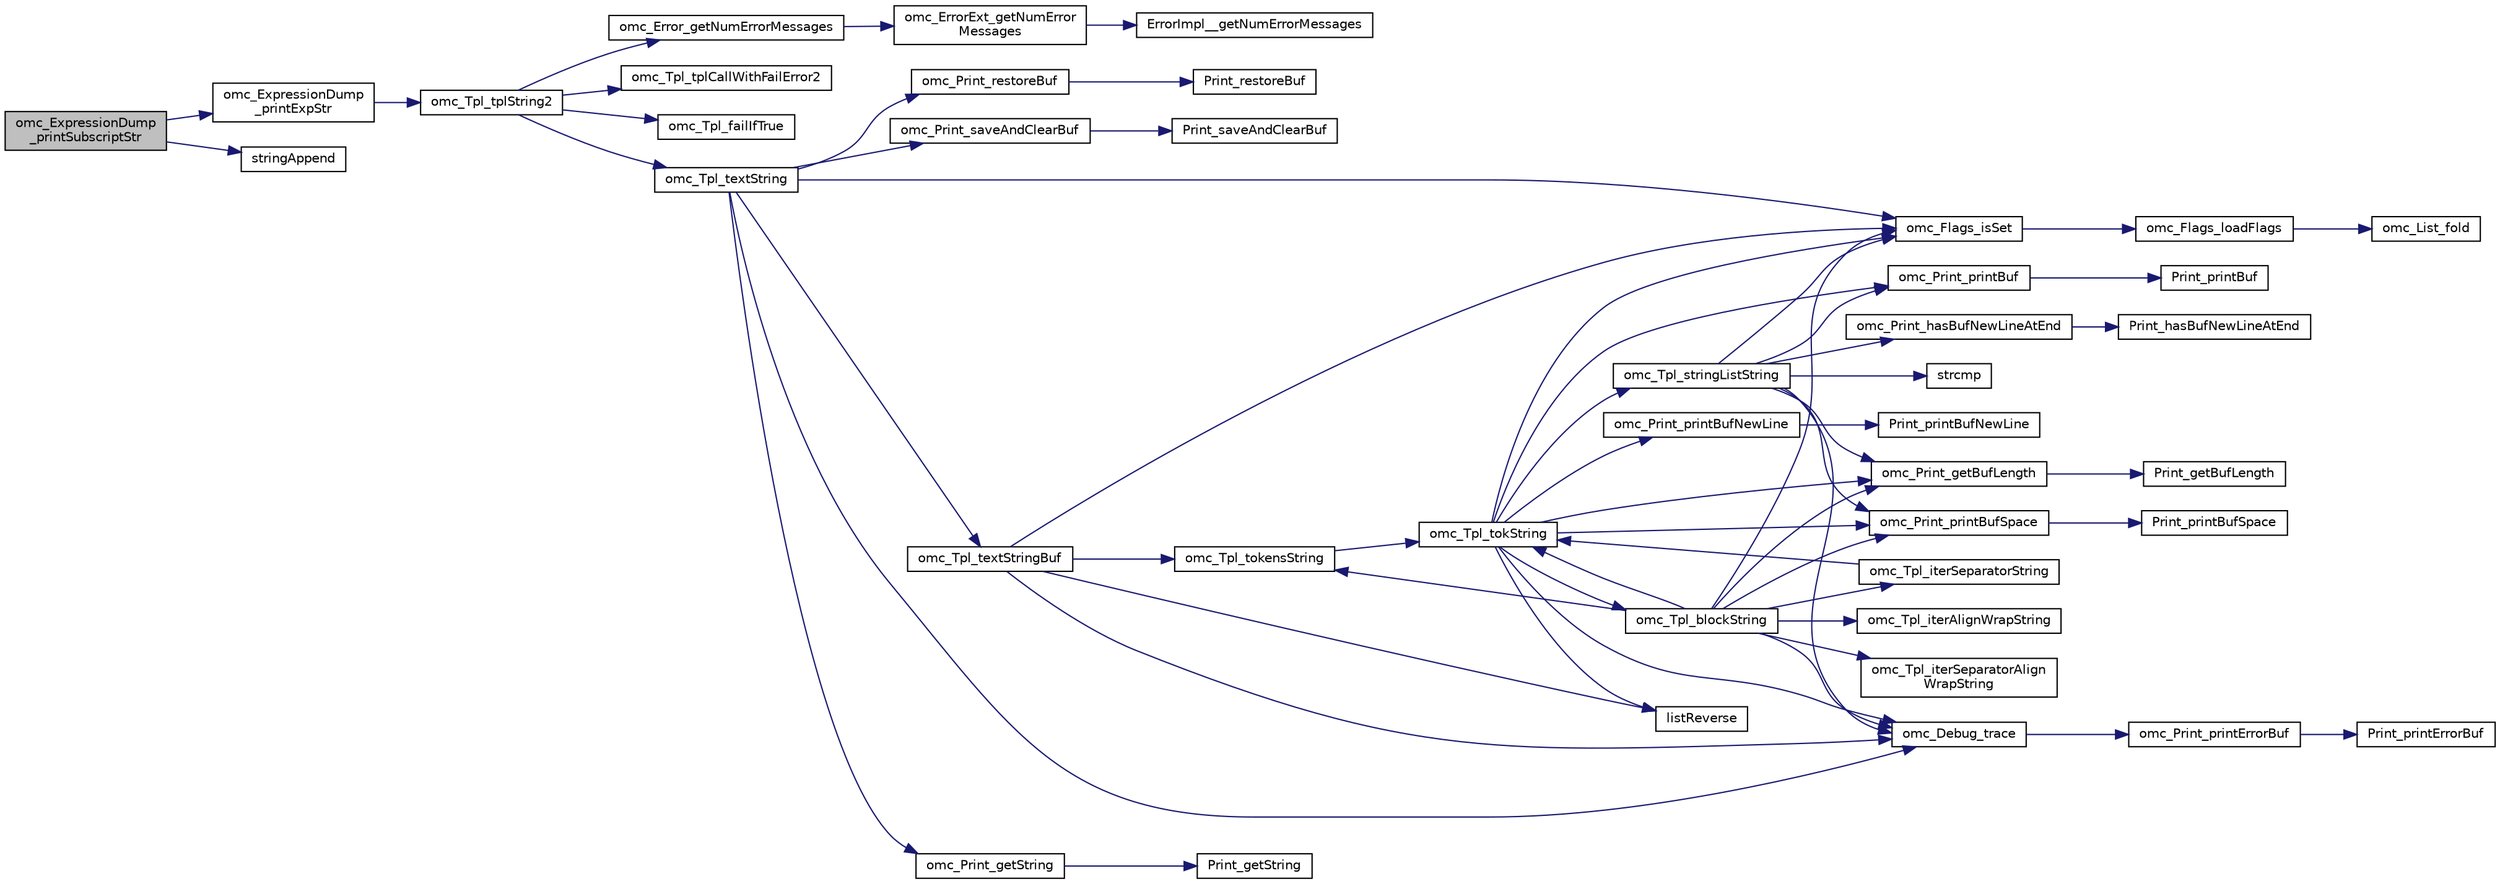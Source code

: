 digraph "omc_ExpressionDump_printSubscriptStr"
{
  edge [fontname="Helvetica",fontsize="10",labelfontname="Helvetica",labelfontsize="10"];
  node [fontname="Helvetica",fontsize="10",shape=record];
  rankdir="LR";
  Node12393 [label="omc_ExpressionDump\l_printSubscriptStr",height=0.2,width=0.4,color="black", fillcolor="grey75", style="filled", fontcolor="black"];
  Node12393 -> Node12394 [color="midnightblue",fontsize="10",style="solid",fontname="Helvetica"];
  Node12394 [label="omc_ExpressionDump\l_printExpStr",height=0.2,width=0.4,color="black", fillcolor="white", style="filled",URL="$d8/d16/_expression_dump_8c.html#ab1b14f2e6c847006a4235d1905bb2637"];
  Node12394 -> Node12395 [color="midnightblue",fontsize="10",style="solid",fontname="Helvetica"];
  Node12395 [label="omc_Tpl_tplString2",height=0.2,width=0.4,color="black", fillcolor="white", style="filled",URL="$d7/d52/_tpl_8c.html#a19e668217f7d6c0b176843e40633cae2"];
  Node12395 -> Node12396 [color="midnightblue",fontsize="10",style="solid",fontname="Helvetica"];
  Node12396 [label="omc_Error_getNumErrorMessages",height=0.2,width=0.4,color="black", fillcolor="white", style="filled",URL="$db/da1/_compiler_2boot_2build_2error_8c.html#a6f9ff3d03e91883492e13af7fbc088ff"];
  Node12396 -> Node12397 [color="midnightblue",fontsize="10",style="solid",fontname="Helvetica"];
  Node12397 [label="omc_ErrorExt_getNumError\lMessages",height=0.2,width=0.4,color="black", fillcolor="white", style="filled",URL="$d4/dce/_error_ext_8c.html#a0195f83af0487b3e7bf35deb4225e582"];
  Node12397 -> Node12398 [color="midnightblue",fontsize="10",style="solid",fontname="Helvetica"];
  Node12398 [label="ErrorImpl__getNumErrorMessages",height=0.2,width=0.4,color="black", fillcolor="white", style="filled",URL="$d1/d40/boot_2build_2_error_ext_8h.html#a1206137921767ad0e49abe96adf7b5e3"];
  Node12395 -> Node12399 [color="midnightblue",fontsize="10",style="solid",fontname="Helvetica"];
  Node12399 [label="omc_Tpl_tplCallWithFailError2",height=0.2,width=0.4,color="black", fillcolor="white", style="filled",URL="$d7/d52/_tpl_8c.html#af79df210cda1bb788fce4ef64cb58a0f"];
  Node12395 -> Node12400 [color="midnightblue",fontsize="10",style="solid",fontname="Helvetica"];
  Node12400 [label="omc_Tpl_failIfTrue",height=0.2,width=0.4,color="black", fillcolor="white", style="filled",URL="$d7/d52/_tpl_8c.html#a4c5af303d93cb4cea7b309b336519c31"];
  Node12395 -> Node12401 [color="midnightblue",fontsize="10",style="solid",fontname="Helvetica"];
  Node12401 [label="omc_Tpl_textString",height=0.2,width=0.4,color="black", fillcolor="white", style="filled",URL="$d7/d52/_tpl_8c.html#a3df7e553e36d815ca12207c1b633f741"];
  Node12401 -> Node12402 [color="midnightblue",fontsize="10",style="solid",fontname="Helvetica"];
  Node12402 [label="omc_Print_saveAndClearBuf",height=0.2,width=0.4,color="black", fillcolor="white", style="filled",URL="$dc/d4a/_print_8c.html#a9be4a7e0fd8ef4d0e9a96b6a7d30129b"];
  Node12402 -> Node12403 [color="midnightblue",fontsize="10",style="solid",fontname="Helvetica"];
  Node12403 [label="Print_saveAndClearBuf",height=0.2,width=0.4,color="black", fillcolor="white", style="filled",URL="$db/def/_print_8h.html#afbd06f69772f11802874118538c5e3cb"];
  Node12401 -> Node12404 [color="midnightblue",fontsize="10",style="solid",fontname="Helvetica"];
  Node12404 [label="omc_Tpl_textStringBuf",height=0.2,width=0.4,color="black", fillcolor="white", style="filled",URL="$d7/d52/_tpl_8c.html#a569b285dc7a7a3d881d4a69ee8857b85"];
  Node12404 -> Node12405 [color="midnightblue",fontsize="10",style="solid",fontname="Helvetica"];
  Node12405 [label="omc_Tpl_tokensString",height=0.2,width=0.4,color="black", fillcolor="white", style="filled",URL="$d7/d52/_tpl_8c.html#a2085a822c35dc488683fbb303c0d6546"];
  Node12405 -> Node12406 [color="midnightblue",fontsize="10",style="solid",fontname="Helvetica"];
  Node12406 [label="omc_Tpl_tokString",height=0.2,width=0.4,color="black", fillcolor="white", style="filled",URL="$d7/d52/_tpl_8c.html#aaad1c380626ef433bd8e0102f48743cf"];
  Node12406 -> Node12407 [color="midnightblue",fontsize="10",style="solid",fontname="Helvetica"];
  Node12407 [label="omc_Print_printBufNewLine",height=0.2,width=0.4,color="black", fillcolor="white", style="filled",URL="$dc/d4a/_print_8c.html#a56936142cb06c2610c5c55a0f0672826"];
  Node12407 -> Node12408 [color="midnightblue",fontsize="10",style="solid",fontname="Helvetica"];
  Node12408 [label="Print_printBufNewLine",height=0.2,width=0.4,color="black", fillcolor="white", style="filled",URL="$db/def/_print_8h.html#a3b18f8c254923287e4e0dc39d5c39a3a"];
  Node12406 -> Node12409 [color="midnightblue",fontsize="10",style="solid",fontname="Helvetica"];
  Node12409 [label="omc_Print_getBufLength",height=0.2,width=0.4,color="black", fillcolor="white", style="filled",URL="$dc/d4a/_print_8c.html#a65cb82b6b1bc6acf3a656ef9978109b2"];
  Node12409 -> Node12410 [color="midnightblue",fontsize="10",style="solid",fontname="Helvetica"];
  Node12410 [label="Print_getBufLength",height=0.2,width=0.4,color="black", fillcolor="white", style="filled",URL="$db/def/_print_8h.html#a512282b99288e8ec6b431e7dee78c76f"];
  Node12406 -> Node12411 [color="midnightblue",fontsize="10",style="solid",fontname="Helvetica"];
  Node12411 [label="omc_Print_printBufSpace",height=0.2,width=0.4,color="black", fillcolor="white", style="filled",URL="$dc/d4a/_print_8c.html#a02aa663c225bece7c208406683415d6f"];
  Node12411 -> Node12412 [color="midnightblue",fontsize="10",style="solid",fontname="Helvetica"];
  Node12412 [label="Print_printBufSpace",height=0.2,width=0.4,color="black", fillcolor="white", style="filled",URL="$db/def/_print_8h.html#a494a05754b95d4ded8cf421fe8799495"];
  Node12406 -> Node12413 [color="midnightblue",fontsize="10",style="solid",fontname="Helvetica"];
  Node12413 [label="omc_Print_printBuf",height=0.2,width=0.4,color="black", fillcolor="white", style="filled",URL="$dc/d4a/_print_8c.html#a0814578dcc1618c6b57729067765170b"];
  Node12413 -> Node12414 [color="midnightblue",fontsize="10",style="solid",fontname="Helvetica"];
  Node12414 [label="Print_printBuf",height=0.2,width=0.4,color="black", fillcolor="white", style="filled",URL="$db/def/_print_8h.html#a4e09b57c2e6549226f6669ca20a3cf07"];
  Node12406 -> Node12415 [color="midnightblue",fontsize="10",style="solid",fontname="Helvetica"];
  Node12415 [label="omc_Tpl_stringListString",height=0.2,width=0.4,color="black", fillcolor="white", style="filled",URL="$d7/d52/_tpl_8c.html#aee284774d669dd515363b1fac8b7086c"];
  Node12415 -> Node12416 [color="midnightblue",fontsize="10",style="solid",fontname="Helvetica"];
  Node12416 [label="strcmp",height=0.2,width=0.4,color="black", fillcolor="white", style="filled",URL="$db/d13/_c_vode_get_8m.html#ab022bbe018438998408fda94a327a547"];
  Node12415 -> Node12409 [color="midnightblue",fontsize="10",style="solid",fontname="Helvetica"];
  Node12415 -> Node12411 [color="midnightblue",fontsize="10",style="solid",fontname="Helvetica"];
  Node12415 -> Node12413 [color="midnightblue",fontsize="10",style="solid",fontname="Helvetica"];
  Node12415 -> Node12417 [color="midnightblue",fontsize="10",style="solid",fontname="Helvetica"];
  Node12417 [label="omc_Print_hasBufNewLineAtEnd",height=0.2,width=0.4,color="black", fillcolor="white", style="filled",URL="$dc/d4a/_print_8c.html#a688e4a253785b1cd5b77e1a52c1a6dca"];
  Node12417 -> Node12418 [color="midnightblue",fontsize="10",style="solid",fontname="Helvetica"];
  Node12418 [label="Print_hasBufNewLineAtEnd",height=0.2,width=0.4,color="black", fillcolor="white", style="filled",URL="$db/def/_print_8h.html#a6941baa09472d7bbc87bec9ba099d164"];
  Node12415 -> Node12419 [color="midnightblue",fontsize="10",style="solid",fontname="Helvetica"];
  Node12419 [label="omc_Flags_isSet",height=0.2,width=0.4,color="black", fillcolor="white", style="filled",URL="$d3/db3/_flags_8c.html#a34e6591659b1578969141a635ff24042"];
  Node12419 -> Node12420 [color="midnightblue",fontsize="10",style="solid",fontname="Helvetica"];
  Node12420 [label="omc_Flags_loadFlags",height=0.2,width=0.4,color="black", fillcolor="white", style="filled",URL="$d3/db3/_flags_8c.html#a760d66f53b65ac257876ca0f6308f09f"];
  Node12420 -> Node12421 [color="midnightblue",fontsize="10",style="solid",fontname="Helvetica"];
  Node12421 [label="omc_List_fold",height=0.2,width=0.4,color="black", fillcolor="white", style="filled",URL="$da/d72/_compiler_2boot_2build_2list_8c.html#a3ec1ee3a5ff53be9af368e290be09182"];
  Node12415 -> Node12422 [color="midnightblue",fontsize="10",style="solid",fontname="Helvetica"];
  Node12422 [label="omc_Debug_trace",height=0.2,width=0.4,color="black", fillcolor="white", style="filled",URL="$d6/d1d/_compiler_2boot_2build_2debug_8c.html#a465f6e24432a8b1db4c7576ea09e7259"];
  Node12422 -> Node12423 [color="midnightblue",fontsize="10",style="solid",fontname="Helvetica"];
  Node12423 [label="omc_Print_printErrorBuf",height=0.2,width=0.4,color="black", fillcolor="white", style="filled",URL="$dc/d4a/_print_8c.html#a136f27763cbad8fdab9e975d877aff4b"];
  Node12423 -> Node12424 [color="midnightblue",fontsize="10",style="solid",fontname="Helvetica"];
  Node12424 [label="Print_printErrorBuf",height=0.2,width=0.4,color="black", fillcolor="white", style="filled",URL="$db/def/_print_8h.html#ac4ef051f731ad4fd851c45be8d215b4c"];
  Node12406 -> Node12425 [color="midnightblue",fontsize="10",style="solid",fontname="Helvetica"];
  Node12425 [label="omc_Tpl_blockString",height=0.2,width=0.4,color="black", fillcolor="white", style="filled",URL="$d7/d52/_tpl_8c.html#a5439b4832f78013add9b4aa8389f2bdc"];
  Node12425 -> Node12405 [color="midnightblue",fontsize="10",style="solid",fontname="Helvetica"];
  Node12425 -> Node12411 [color="midnightblue",fontsize="10",style="solid",fontname="Helvetica"];
  Node12425 -> Node12409 [color="midnightblue",fontsize="10",style="solid",fontname="Helvetica"];
  Node12425 -> Node12406 [color="midnightblue",fontsize="10",style="solid",fontname="Helvetica"];
  Node12425 -> Node12426 [color="midnightblue",fontsize="10",style="solid",fontname="Helvetica"];
  Node12426 [label="omc_Tpl_iterSeparatorString",height=0.2,width=0.4,color="black", fillcolor="white", style="filled",URL="$d7/d52/_tpl_8c.html#aac82332fb79d7c0b20e59be6a4161452"];
  Node12426 -> Node12406 [color="midnightblue",fontsize="10",style="solid",fontname="Helvetica"];
  Node12425 -> Node12427 [color="midnightblue",fontsize="10",style="solid",fontname="Helvetica"];
  Node12427 [label="omc_Tpl_iterSeparatorAlign\lWrapString",height=0.2,width=0.4,color="black", fillcolor="white", style="filled",URL="$d7/d52/_tpl_8c.html#abf190d9e11ccd80e0749d132287e5052"];
  Node12425 -> Node12428 [color="midnightblue",fontsize="10",style="solid",fontname="Helvetica"];
  Node12428 [label="omc_Tpl_iterAlignWrapString",height=0.2,width=0.4,color="black", fillcolor="white", style="filled",URL="$d7/d52/_tpl_8c.html#a6b1e4c1278b1da42e896a4ea81cc6fd3"];
  Node12425 -> Node12419 [color="midnightblue",fontsize="10",style="solid",fontname="Helvetica"];
  Node12425 -> Node12422 [color="midnightblue",fontsize="10",style="solid",fontname="Helvetica"];
  Node12406 -> Node12429 [color="midnightblue",fontsize="10",style="solid",fontname="Helvetica"];
  Node12429 [label="listReverse",height=0.2,width=0.4,color="black", fillcolor="white", style="filled",URL="$d2/d57/build_2include_2omc_2c_2meta_2meta__modelica__builtin_8h.html#a81001ba45c298ade27540edd2589777c"];
  Node12406 -> Node12419 [color="midnightblue",fontsize="10",style="solid",fontname="Helvetica"];
  Node12406 -> Node12422 [color="midnightblue",fontsize="10",style="solid",fontname="Helvetica"];
  Node12404 -> Node12429 [color="midnightblue",fontsize="10",style="solid",fontname="Helvetica"];
  Node12404 -> Node12419 [color="midnightblue",fontsize="10",style="solid",fontname="Helvetica"];
  Node12404 -> Node12422 [color="midnightblue",fontsize="10",style="solid",fontname="Helvetica"];
  Node12401 -> Node12430 [color="midnightblue",fontsize="10",style="solid",fontname="Helvetica"];
  Node12430 [label="omc_Print_getString",height=0.2,width=0.4,color="black", fillcolor="white", style="filled",URL="$dc/d4a/_print_8c.html#a24f4e5ba012abc81ac68e0c3bfb3dfcb"];
  Node12430 -> Node12431 [color="midnightblue",fontsize="10",style="solid",fontname="Helvetica"];
  Node12431 [label="Print_getString",height=0.2,width=0.4,color="black", fillcolor="white", style="filled",URL="$db/def/_print_8h.html#adc535a7680da761472c50a3613eba8d7"];
  Node12401 -> Node12432 [color="midnightblue",fontsize="10",style="solid",fontname="Helvetica"];
  Node12432 [label="omc_Print_restoreBuf",height=0.2,width=0.4,color="black", fillcolor="white", style="filled",URL="$dc/d4a/_print_8c.html#ab5cdbbbaeeac69f9d76f10b1354c7ba2"];
  Node12432 -> Node12433 [color="midnightblue",fontsize="10",style="solid",fontname="Helvetica"];
  Node12433 [label="Print_restoreBuf",height=0.2,width=0.4,color="black", fillcolor="white", style="filled",URL="$db/def/_print_8h.html#a30efd8fc4a8cb13b594cb63bcac9407c"];
  Node12401 -> Node12419 [color="midnightblue",fontsize="10",style="solid",fontname="Helvetica"];
  Node12401 -> Node12422 [color="midnightblue",fontsize="10",style="solid",fontname="Helvetica"];
  Node12393 -> Node12434 [color="midnightblue",fontsize="10",style="solid",fontname="Helvetica"];
  Node12434 [label="stringAppend",height=0.2,width=0.4,color="black", fillcolor="white", style="filled",URL="$d7/deb/build_2include_2omc_2c_2util_2modelica__string_8c.html#a751007abc59e9ca7978f2af10a0c814f"];
}
